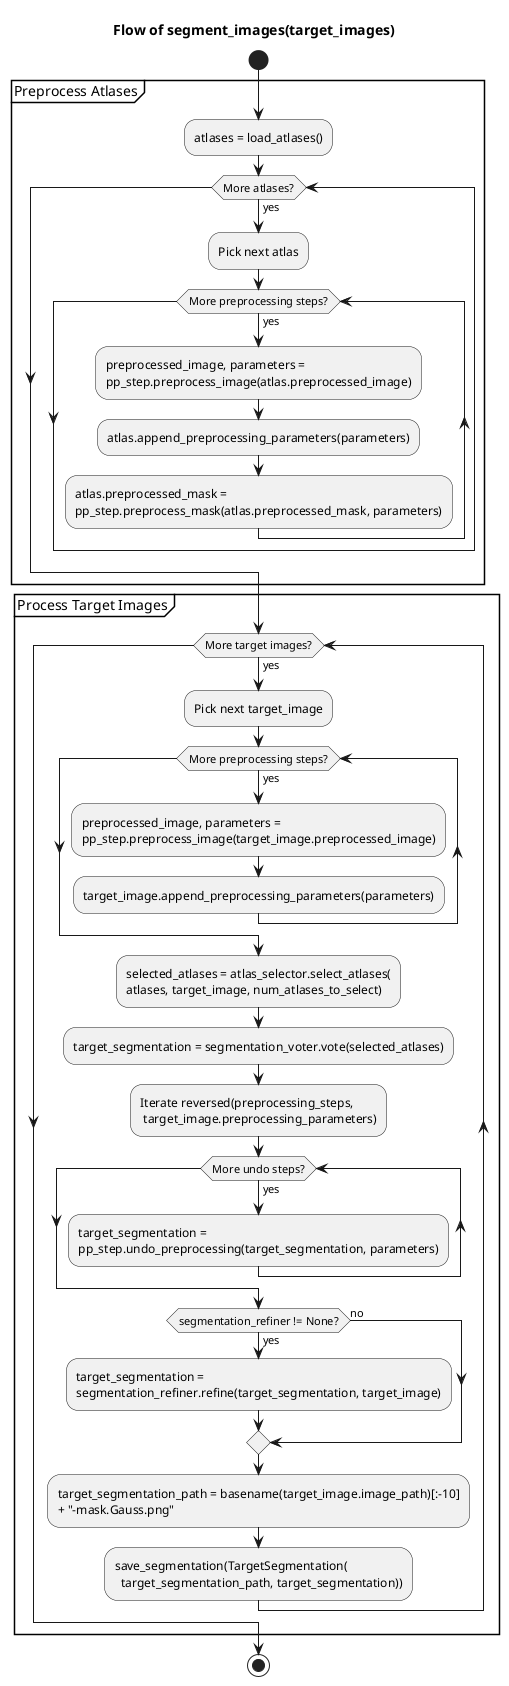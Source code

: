 @startuml
title Flow of segment_images(target_images)

start

partition "Preprocess Atlases" {
  :atlases = load_atlases();

  while (More atlases?) is (yes)
    :Pick next atlas;

    while (More preprocessing steps?) is (yes)
      :preprocessed_image, parameters =\npp_step.preprocess_image(atlas.preprocessed_image);
      :atlas.append_preprocessing_parameters(parameters);
      :atlas.preprocessed_mask =\npp_step.preprocess_mask(atlas.preprocessed_mask, parameters);
    endwhile

  endwhile
}

partition "Process Target Images" {
  while (More target images?) is (yes)
    :Pick next target_image;

    while (More preprocessing steps?) is (yes)
      :preprocessed_image, parameters =\npp_step.preprocess_image(target_image.preprocessed_image);
      :target_image.append_preprocessing_parameters(parameters);
    endwhile

    :selected_atlases = atlas_selector.select_atlases(\natlases, target_image, num_atlases_to_select);
    :target_segmentation = segmentation_voter.vote(selected_atlases);

    :Iterate reversed(preprocessing_steps,\n target_image.preprocessing_parameters);
    while (More undo steps?) is (yes)
      :target_segmentation =\npp_step.undo_preprocessing(target_segmentation, parameters);
    endwhile

    if (segmentation_refiner != None?) then (yes)
      :target_segmentation =\nsegmentation_refiner.refine(target_segmentation, target_image);
    else (no)
    endif

    :target_segmentation_path = basename(target_image.image_path)[:-10]\n+ "-mask.Gauss.png";
    :save_segmentation(TargetSegmentation(\n  target_segmentation_path, target_segmentation));

  endwhile
}

stop
@enduml
